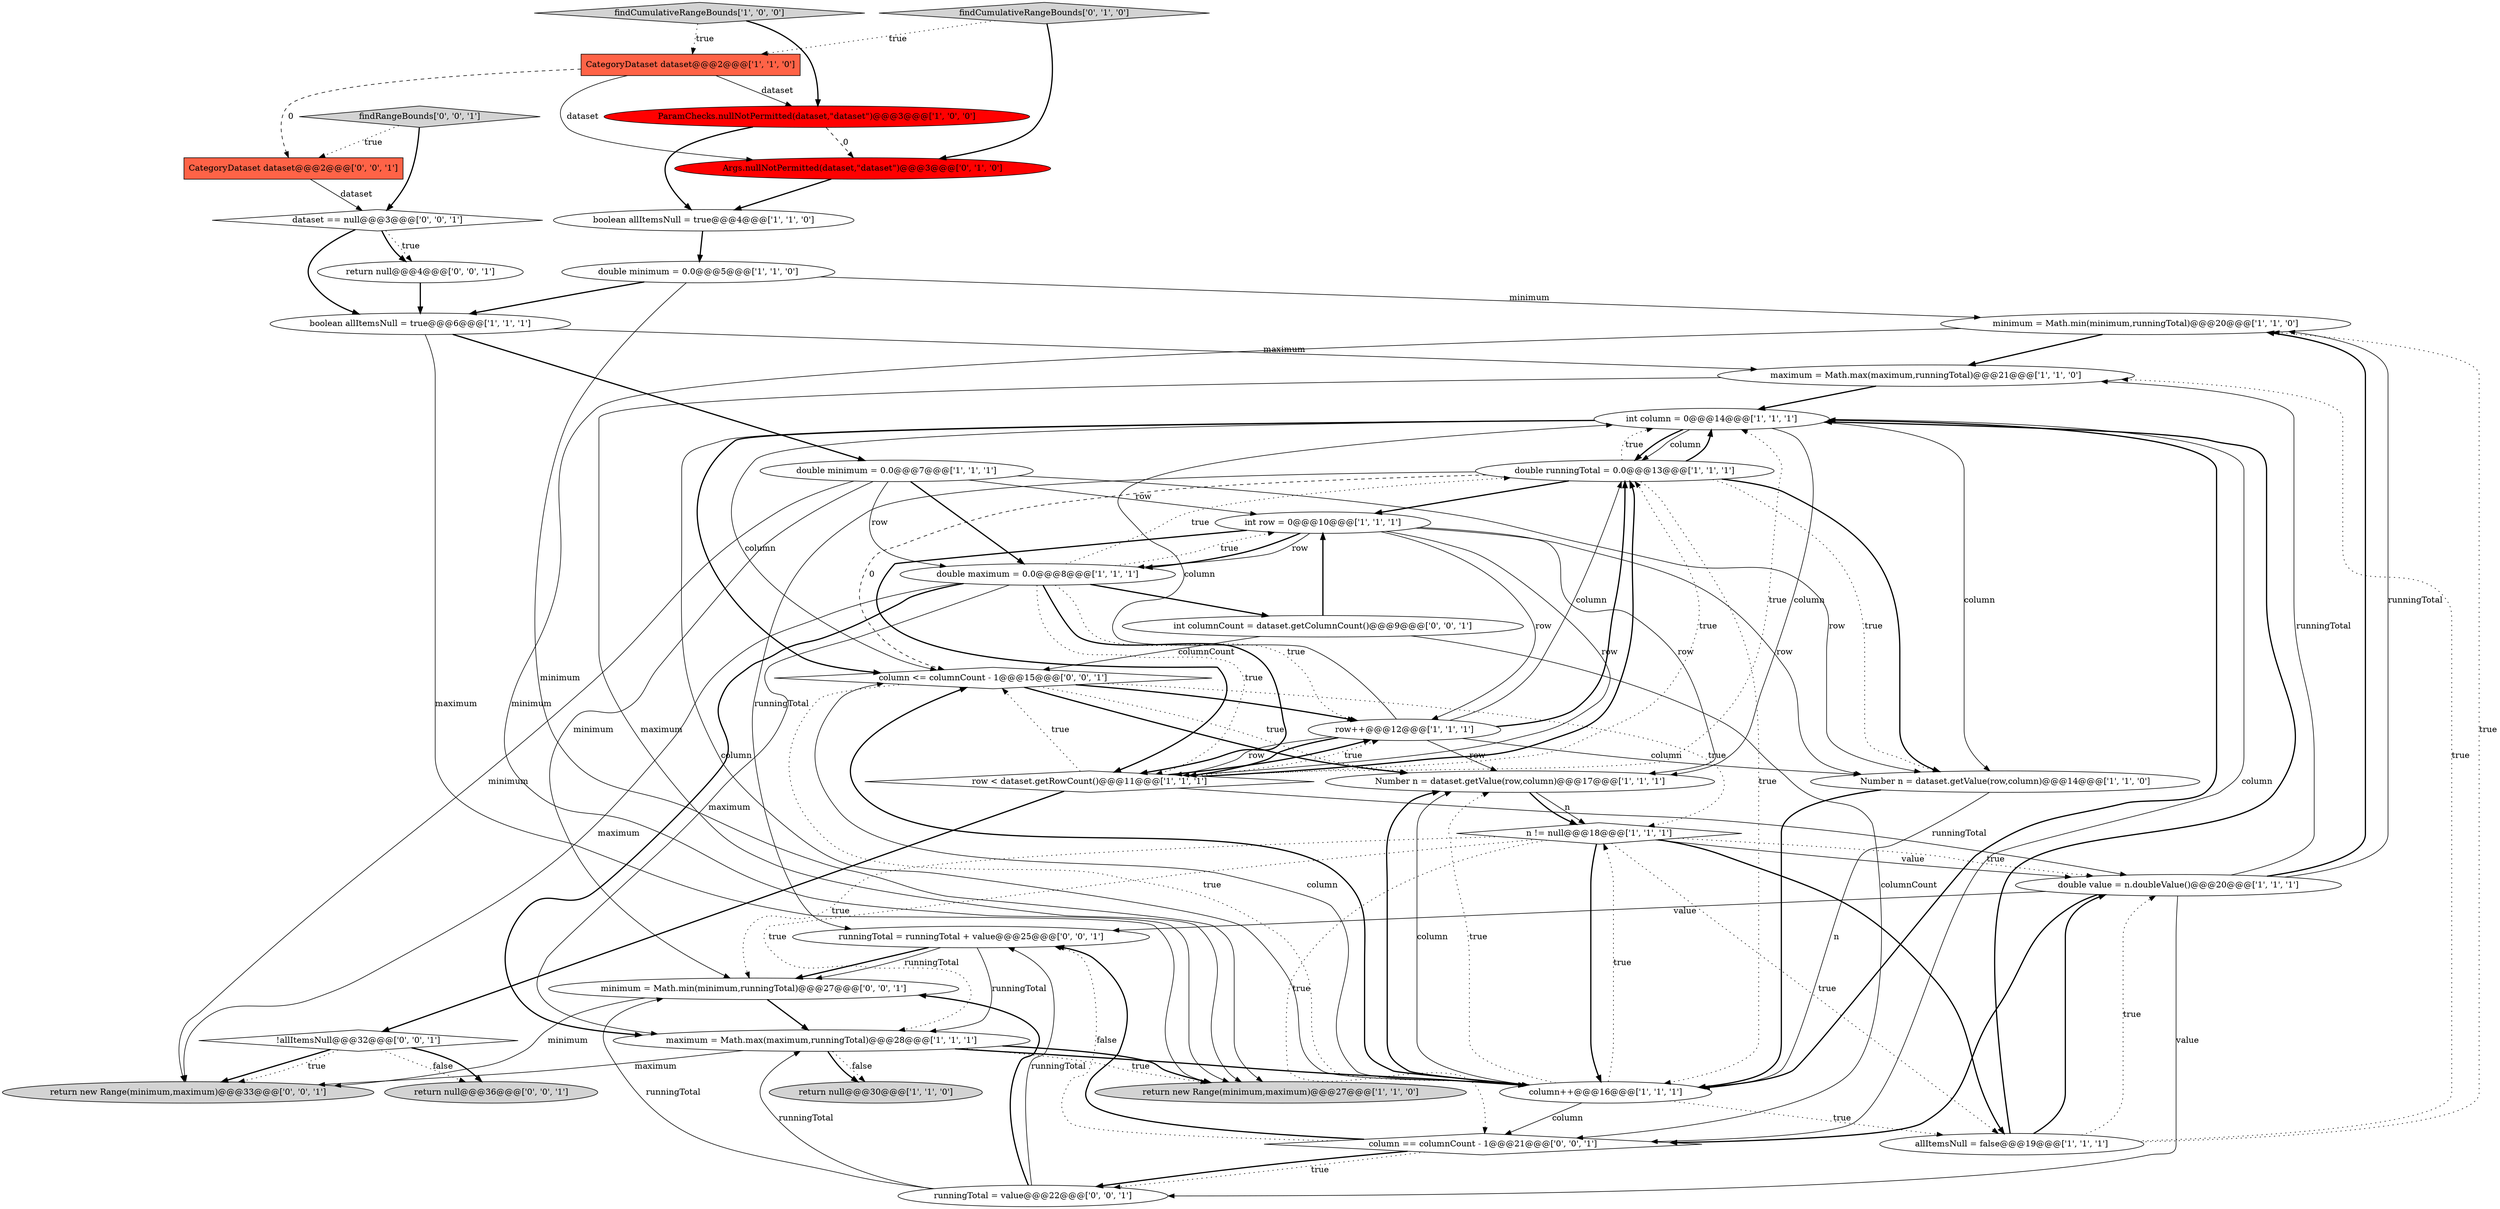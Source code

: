 digraph {
3 [style = filled, label = "minimum = Math.min(minimum,runningTotal)@@@20@@@['1', '1', '0']", fillcolor = white, shape = ellipse image = "AAA0AAABBB1BBB"];
35 [style = filled, label = "return null@@@36@@@['0', '0', '1']", fillcolor = lightgray, shape = ellipse image = "AAA0AAABBB3BBB"];
18 [style = filled, label = "boolean allItemsNull = true@@@4@@@['1', '1', '0']", fillcolor = white, shape = ellipse image = "AAA0AAABBB1BBB"];
38 [style = filled, label = "return null@@@4@@@['0', '0', '1']", fillcolor = white, shape = ellipse image = "AAA0AAABBB3BBB"];
1 [style = filled, label = "double value = n.doubleValue()@@@20@@@['1', '1', '1']", fillcolor = white, shape = ellipse image = "AAA0AAABBB1BBB"];
17 [style = filled, label = "double maximum = 0.0@@@8@@@['1', '1', '1']", fillcolor = white, shape = ellipse image = "AAA0AAABBB1BBB"];
29 [style = filled, label = "runningTotal = value@@@22@@@['0', '0', '1']", fillcolor = white, shape = ellipse image = "AAA0AAABBB3BBB"];
22 [style = filled, label = "double runningTotal = 0.0@@@13@@@['1', '1', '1']", fillcolor = white, shape = ellipse image = "AAA0AAABBB1BBB"];
33 [style = filled, label = "column <= columnCount - 1@@@15@@@['0', '0', '1']", fillcolor = white, shape = diamond image = "AAA0AAABBB3BBB"];
4 [style = filled, label = "int column = 0@@@14@@@['1', '1', '1']", fillcolor = white, shape = ellipse image = "AAA0AAABBB1BBB"];
11 [style = filled, label = "maximum = Math.max(maximum,runningTotal)@@@21@@@['1', '1', '0']", fillcolor = white, shape = ellipse image = "AAA0AAABBB1BBB"];
20 [style = filled, label = "Number n = dataset.getValue(row,column)@@@17@@@['1', '1', '1']", fillcolor = white, shape = ellipse image = "AAA0AAABBB1BBB"];
26 [style = filled, label = "dataset == null@@@3@@@['0', '0', '1']", fillcolor = white, shape = diamond image = "AAA0AAABBB3BBB"];
6 [style = filled, label = "row++@@@12@@@['1', '1', '1']", fillcolor = white, shape = ellipse image = "AAA0AAABBB1BBB"];
10 [style = filled, label = "CategoryDataset dataset@@@2@@@['1', '1', '0']", fillcolor = tomato, shape = box image = "AAA0AAABBB1BBB"];
15 [style = filled, label = "row < dataset.getRowCount()@@@11@@@['1', '1', '1']", fillcolor = white, shape = diamond image = "AAA0AAABBB1BBB"];
25 [style = filled, label = "findCumulativeRangeBounds['0', '1', '0']", fillcolor = lightgray, shape = diamond image = "AAA0AAABBB2BBB"];
9 [style = filled, label = "double minimum = 0.0@@@7@@@['1', '1', '1']", fillcolor = white, shape = ellipse image = "AAA0AAABBB1BBB"];
32 [style = filled, label = "minimum = Math.min(minimum,runningTotal)@@@27@@@['0', '0', '1']", fillcolor = white, shape = ellipse image = "AAA0AAABBB3BBB"];
14 [style = filled, label = "column++@@@16@@@['1', '1', '1']", fillcolor = white, shape = ellipse image = "AAA0AAABBB1BBB"];
24 [style = filled, label = "Args.nullNotPermitted(dataset,\"dataset\")@@@3@@@['0', '1', '0']", fillcolor = red, shape = ellipse image = "AAA1AAABBB2BBB"];
21 [style = filled, label = "double minimum = 0.0@@@5@@@['1', '1', '0']", fillcolor = white, shape = ellipse image = "AAA0AAABBB1BBB"];
37 [style = filled, label = "!allItemsNull@@@32@@@['0', '0', '1']", fillcolor = white, shape = diamond image = "AAA0AAABBB3BBB"];
13 [style = filled, label = "boolean allItemsNull = true@@@6@@@['1', '1', '1']", fillcolor = white, shape = ellipse image = "AAA0AAABBB1BBB"];
0 [style = filled, label = "Number n = dataset.getValue(row,column)@@@14@@@['1', '1', '0']", fillcolor = white, shape = ellipse image = "AAA0AAABBB1BBB"];
27 [style = filled, label = "CategoryDataset dataset@@@2@@@['0', '0', '1']", fillcolor = tomato, shape = box image = "AAA0AAABBB3BBB"];
7 [style = filled, label = "n != null@@@18@@@['1', '1', '1']", fillcolor = white, shape = diamond image = "AAA0AAABBB1BBB"];
30 [style = filled, label = "int columnCount = dataset.getColumnCount()@@@9@@@['0', '0', '1']", fillcolor = white, shape = ellipse image = "AAA0AAABBB3BBB"];
8 [style = filled, label = "ParamChecks.nullNotPermitted(dataset,\"dataset\")@@@3@@@['1', '0', '0']", fillcolor = red, shape = ellipse image = "AAA1AAABBB1BBB"];
5 [style = filled, label = "maximum = Math.max(maximum,runningTotal)@@@28@@@['1', '1', '1']", fillcolor = white, shape = ellipse image = "AAA0AAABBB1BBB"];
16 [style = filled, label = "allItemsNull = false@@@19@@@['1', '1', '1']", fillcolor = white, shape = ellipse image = "AAA0AAABBB1BBB"];
28 [style = filled, label = "return new Range(minimum,maximum)@@@33@@@['0', '0', '1']", fillcolor = lightgray, shape = ellipse image = "AAA0AAABBB3BBB"];
12 [style = filled, label = "int row = 0@@@10@@@['1', '1', '1']", fillcolor = white, shape = ellipse image = "AAA0AAABBB1BBB"];
2 [style = filled, label = "return null@@@30@@@['1', '1', '0']", fillcolor = lightgray, shape = ellipse image = "AAA0AAABBB1BBB"];
36 [style = filled, label = "column == columnCount - 1@@@21@@@['0', '0', '1']", fillcolor = white, shape = diamond image = "AAA0AAABBB3BBB"];
34 [style = filled, label = "runningTotal = runningTotal + value@@@25@@@['0', '0', '1']", fillcolor = white, shape = ellipse image = "AAA0AAABBB3BBB"];
31 [style = filled, label = "findRangeBounds['0', '0', '1']", fillcolor = lightgray, shape = diamond image = "AAA0AAABBB3BBB"];
23 [style = filled, label = "findCumulativeRangeBounds['1', '0', '0']", fillcolor = lightgray, shape = diamond image = "AAA0AAABBB1BBB"];
19 [style = filled, label = "return new Range(minimum,maximum)@@@27@@@['1', '1', '0']", fillcolor = lightgray, shape = ellipse image = "AAA0AAABBB1BBB"];
37->28 [style = bold, label=""];
6->22 [style = bold, label=""];
17->6 [style = dotted, label="true"];
7->36 [style = dotted, label="true"];
36->29 [style = bold, label=""];
5->19 [style = dotted, label="true"];
37->35 [style = dotted, label="false"];
4->20 [style = solid, label="column"];
13->11 [style = solid, label="maximum"];
30->33 [style = solid, label="columnCount"];
15->33 [style = dotted, label="true"];
33->14 [style = dotted, label="true"];
22->34 [style = solid, label="runningTotal"];
10->27 [style = dashed, label="0"];
22->14 [style = dotted, label="true"];
22->4 [style = bold, label=""];
7->14 [style = bold, label=""];
0->14 [style = bold, label=""];
17->15 [style = dotted, label="true"];
22->0 [style = bold, label=""];
21->19 [style = solid, label="minimum"];
7->16 [style = bold, label=""];
14->7 [style = dotted, label="true"];
31->27 [style = dotted, label="true"];
7->16 [style = dotted, label="true"];
9->17 [style = solid, label="row"];
34->32 [style = bold, label=""];
7->1 [style = dotted, label="true"];
12->0 [style = solid, label="row"];
6->20 [style = solid, label="row"];
14->20 [style = bold, label=""];
21->13 [style = bold, label=""];
14->33 [style = solid, label="column"];
6->22 [style = solid, label="column"];
12->20 [style = solid, label="row"];
17->5 [style = bold, label=""];
9->32 [style = solid, label="minimum"];
21->3 [style = solid, label="minimum"];
8->18 [style = bold, label=""];
22->0 [style = dotted, label="true"];
29->34 [style = solid, label="runningTotal"];
3->11 [style = bold, label=""];
6->15 [style = solid, label="row"];
9->17 [style = bold, label=""];
12->6 [style = solid, label="row"];
12->17 [style = solid, label="row"];
23->8 [style = bold, label=""];
24->18 [style = bold, label=""];
9->0 [style = solid, label="row"];
26->13 [style = bold, label=""];
10->24 [style = solid, label="dataset"];
5->2 [style = dotted, label="false"];
25->24 [style = bold, label=""];
13->19 [style = solid, label="maximum"];
20->7 [style = solid, label="n"];
16->1 [style = dotted, label="true"];
29->32 [style = bold, label=""];
17->15 [style = bold, label=""];
29->5 [style = solid, label="runningTotal"];
6->4 [style = solid, label="column"];
1->34 [style = solid, label="value"];
6->0 [style = solid, label="column"];
36->29 [style = dotted, label="true"];
25->10 [style = dotted, label="true"];
30->36 [style = solid, label="columnCount"];
20->7 [style = bold, label=""];
1->11 [style = solid, label="runningTotal"];
22->4 [style = dotted, label="true"];
16->11 [style = dotted, label="true"];
7->32 [style = dotted, label="true"];
4->22 [style = bold, label=""];
14->4 [style = bold, label=""];
0->14 [style = solid, label="n"];
17->28 [style = solid, label="maximum"];
27->26 [style = solid, label="dataset"];
22->33 [style = dashed, label="0"];
11->4 [style = bold, label=""];
12->17 [style = bold, label=""];
1->3 [style = bold, label=""];
4->22 [style = solid, label="column"];
4->33 [style = bold, label=""];
6->15 [style = bold, label=""];
15->22 [style = bold, label=""];
7->5 [style = dotted, label="true"];
4->33 [style = solid, label="column"];
14->16 [style = dotted, label="true"];
5->19 [style = bold, label=""];
31->26 [style = bold, label=""];
30->12 [style = bold, label=""];
23->10 [style = dotted, label="true"];
26->38 [style = dotted, label="true"];
17->12 [style = dotted, label="true"];
16->1 [style = bold, label=""];
15->1 [style = solid, label="runningTotal"];
11->19 [style = solid, label="maximum"];
17->22 [style = dotted, label="true"];
36->34 [style = dotted, label="false"];
13->9 [style = bold, label=""];
18->21 [style = bold, label=""];
37->35 [style = bold, label=""];
16->4 [style = bold, label=""];
32->28 [style = solid, label="minimum"];
15->37 [style = bold, label=""];
14->20 [style = solid, label="column"];
36->34 [style = bold, label=""];
1->29 [style = solid, label="value"];
9->28 [style = solid, label="minimum"];
7->1 [style = solid, label="value"];
33->7 [style = dotted, label="true"];
12->15 [style = solid, label="row"];
32->5 [style = bold, label=""];
5->28 [style = solid, label="maximum"];
33->20 [style = bold, label=""];
3->19 [style = solid, label="minimum"];
9->12 [style = solid, label="row"];
33->6 [style = bold, label=""];
4->0 [style = solid, label="column"];
12->15 [style = bold, label=""];
14->36 [style = solid, label="column"];
15->22 [style = dotted, label="true"];
15->6 [style = bold, label=""];
17->30 [style = bold, label=""];
1->3 [style = solid, label="runningTotal"];
4->14 [style = solid, label="column"];
5->14 [style = bold, label=""];
8->24 [style = dashed, label="0"];
1->36 [style = bold, label=""];
16->3 [style = dotted, label="true"];
14->33 [style = bold, label=""];
15->4 [style = dotted, label="true"];
33->20 [style = dotted, label="true"];
26->38 [style = bold, label=""];
14->20 [style = dotted, label="true"];
5->2 [style = bold, label=""];
34->32 [style = solid, label="runningTotal"];
22->12 [style = bold, label=""];
34->5 [style = solid, label="runningTotal"];
15->6 [style = dotted, label="true"];
4->36 [style = solid, label="column"];
17->5 [style = solid, label="maximum"];
37->28 [style = dotted, label="true"];
10->8 [style = solid, label="dataset"];
38->13 [style = bold, label=""];
29->32 [style = solid, label="runningTotal"];
}
